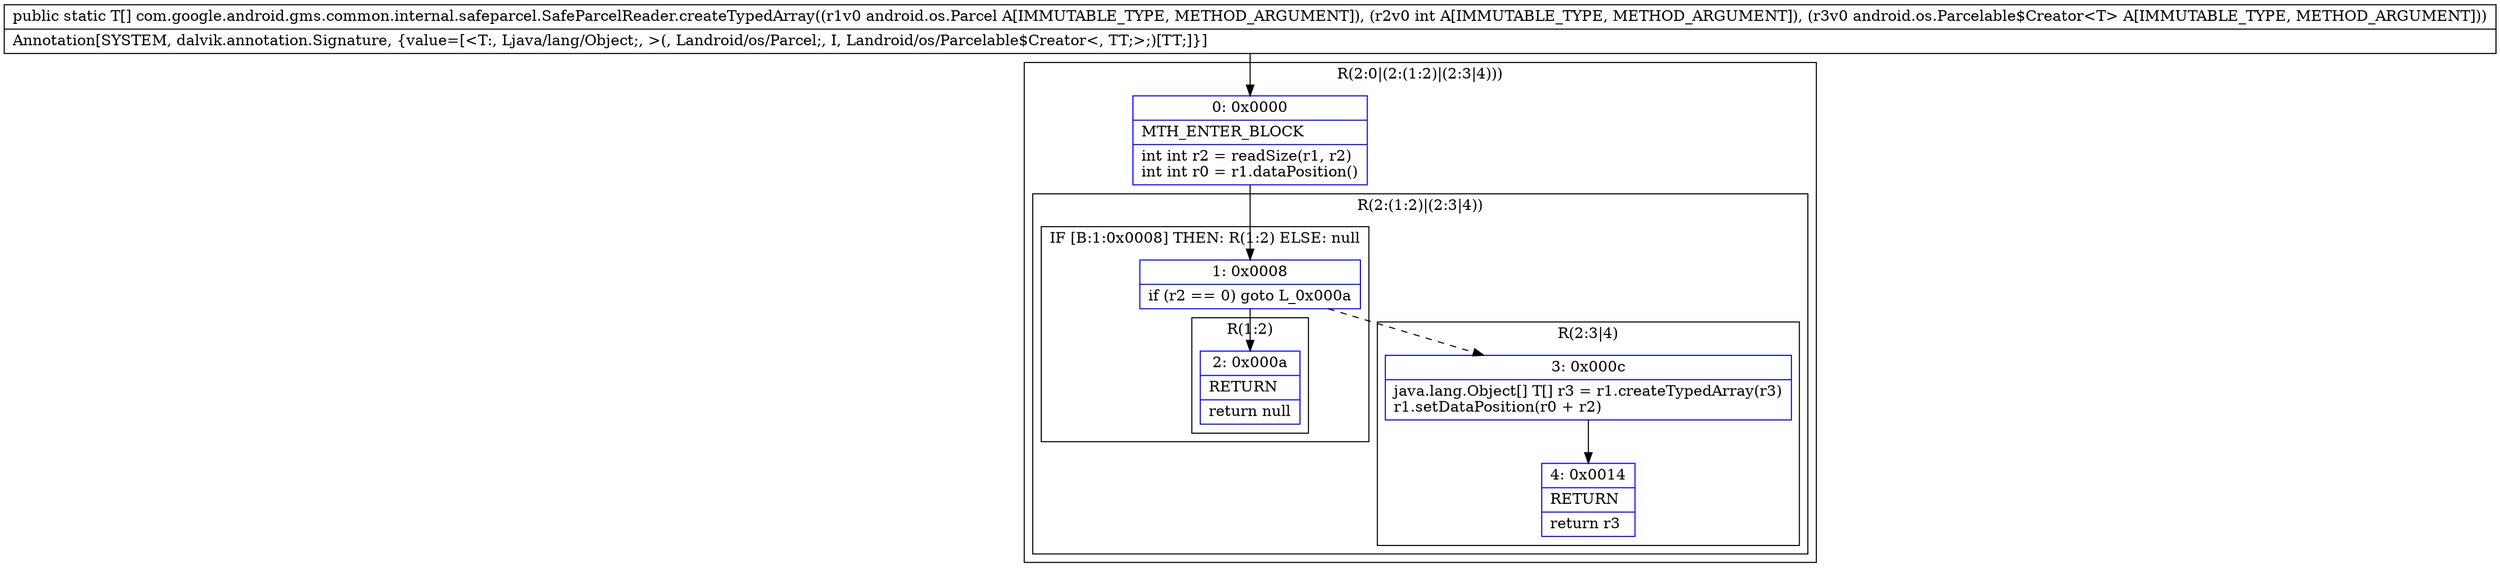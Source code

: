 digraph "CFG forcom.google.android.gms.common.internal.safeparcel.SafeParcelReader.createTypedArray(Landroid\/os\/Parcel;ILandroid\/os\/Parcelable$Creator;)[Ljava\/lang\/Object;" {
subgraph cluster_Region_273555139 {
label = "R(2:0|(2:(1:2)|(2:3|4)))";
node [shape=record,color=blue];
Node_0 [shape=record,label="{0\:\ 0x0000|MTH_ENTER_BLOCK\l|int int r2 = readSize(r1, r2)\lint int r0 = r1.dataPosition()\l}"];
subgraph cluster_Region_1441932480 {
label = "R(2:(1:2)|(2:3|4))";
node [shape=record,color=blue];
subgraph cluster_IfRegion_2027502845 {
label = "IF [B:1:0x0008] THEN: R(1:2) ELSE: null";
node [shape=record,color=blue];
Node_1 [shape=record,label="{1\:\ 0x0008|if (r2 == 0) goto L_0x000a\l}"];
subgraph cluster_Region_2125602031 {
label = "R(1:2)";
node [shape=record,color=blue];
Node_2 [shape=record,label="{2\:\ 0x000a|RETURN\l|return null\l}"];
}
}
subgraph cluster_Region_408003729 {
label = "R(2:3|4)";
node [shape=record,color=blue];
Node_3 [shape=record,label="{3\:\ 0x000c|java.lang.Object[] T[] r3 = r1.createTypedArray(r3)\lr1.setDataPosition(r0 + r2)\l}"];
Node_4 [shape=record,label="{4\:\ 0x0014|RETURN\l|return r3\l}"];
}
}
}
MethodNode[shape=record,label="{public static T[] com.google.android.gms.common.internal.safeparcel.SafeParcelReader.createTypedArray((r1v0 android.os.Parcel A[IMMUTABLE_TYPE, METHOD_ARGUMENT]), (r2v0 int A[IMMUTABLE_TYPE, METHOD_ARGUMENT]), (r3v0 android.os.Parcelable$Creator\<T\> A[IMMUTABLE_TYPE, METHOD_ARGUMENT]))  | Annotation[SYSTEM, dalvik.annotation.Signature, \{value=[\<T:, Ljava\/lang\/Object;, \>(, Landroid\/os\/Parcel;, I, Landroid\/os\/Parcelable$Creator\<, TT;\>;)[TT;]\}]\l}"];
MethodNode -> Node_0;
Node_0 -> Node_1;
Node_1 -> Node_2;
Node_1 -> Node_3[style=dashed];
Node_3 -> Node_4;
}

